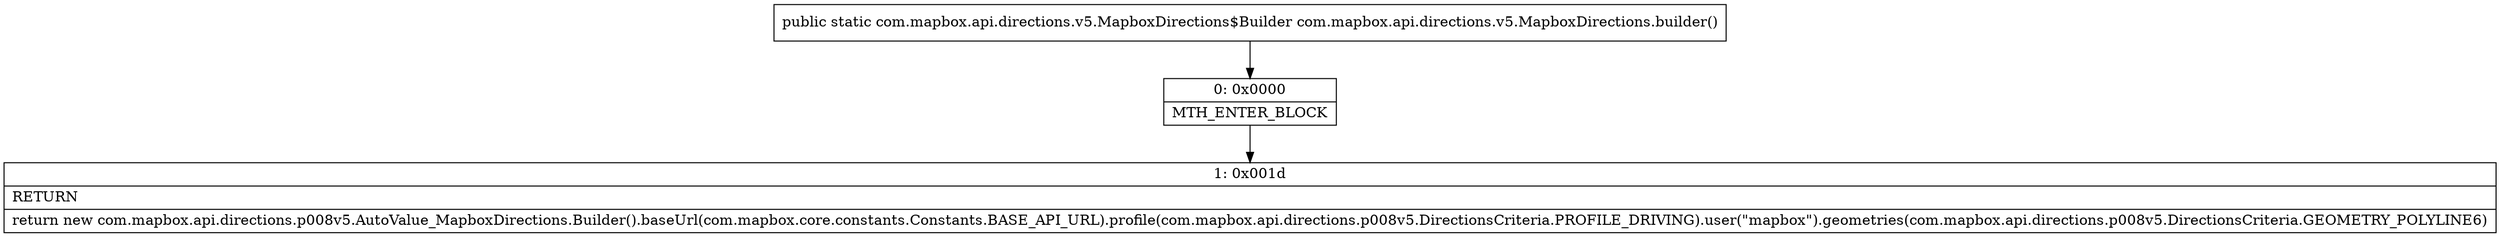 digraph "CFG forcom.mapbox.api.directions.v5.MapboxDirections.builder()Lcom\/mapbox\/api\/directions\/v5\/MapboxDirections$Builder;" {
Node_0 [shape=record,label="{0\:\ 0x0000|MTH_ENTER_BLOCK\l}"];
Node_1 [shape=record,label="{1\:\ 0x001d|RETURN\l|return new com.mapbox.api.directions.p008v5.AutoValue_MapboxDirections.Builder().baseUrl(com.mapbox.core.constants.Constants.BASE_API_URL).profile(com.mapbox.api.directions.p008v5.DirectionsCriteria.PROFILE_DRIVING).user(\"mapbox\").geometries(com.mapbox.api.directions.p008v5.DirectionsCriteria.GEOMETRY_POLYLINE6)\l}"];
MethodNode[shape=record,label="{public static com.mapbox.api.directions.v5.MapboxDirections$Builder com.mapbox.api.directions.v5.MapboxDirections.builder() }"];
MethodNode -> Node_0;
Node_0 -> Node_1;
}

